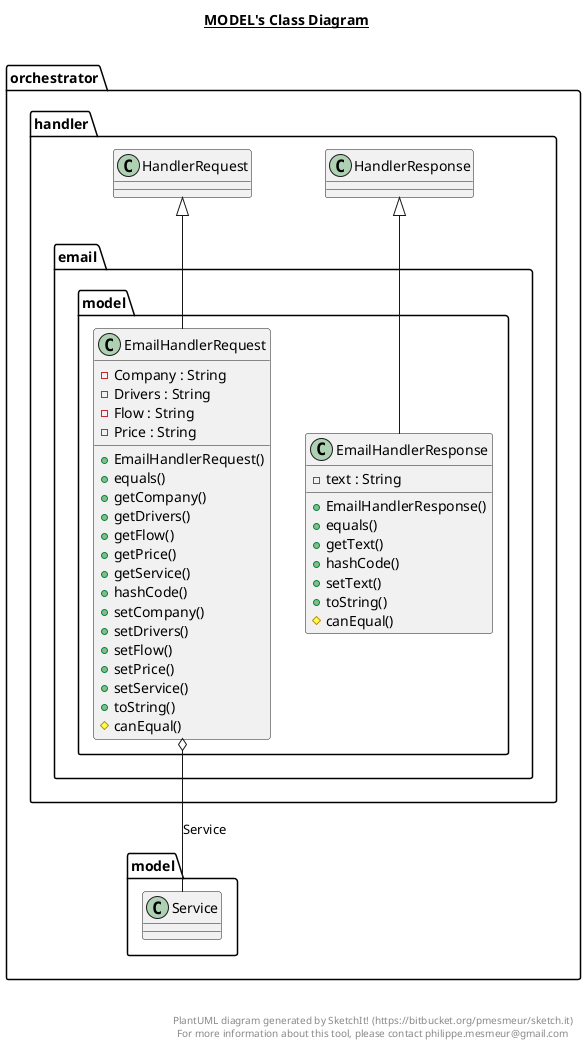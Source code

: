@startuml

title __MODEL's Class Diagram__\n

  namespace orchestrator {
    namespace handler {
      namespace email {
        namespace model {
          class orchestrator.handler.email.model.EmailHandlerRequest {
              - Company : String
              - Drivers : String
              - Flow : String
              - Price : String
              + EmailHandlerRequest()
              + equals()
              + getCompany()
              + getDrivers()
              + getFlow()
              + getPrice()
              + getService()
              + hashCode()
              + setCompany()
              + setDrivers()
              + setFlow()
              + setPrice()
              + setService()
              + toString()
              # canEqual()
          }
        }
      }
    }
  }
  

  namespace orchestrator {
    namespace handler {
      namespace email {
        namespace model {
          class orchestrator.handler.email.model.EmailHandlerResponse {
              - text : String
              + EmailHandlerResponse()
              + equals()
              + getText()
              + hashCode()
              + setText()
              + toString()
              # canEqual()
          }
        }
      }
    }
  }
  

  orchestrator.handler.email.model.EmailHandlerRequest -up-|> orchestrator.handler.HandlerRequest
  orchestrator.handler.email.model.EmailHandlerRequest o-- orchestrator.model.Service : Service
  orchestrator.handler.email.model.EmailHandlerResponse -up-|> orchestrator.handler.HandlerResponse


right footer


PlantUML diagram generated by SketchIt! (https://bitbucket.org/pmesmeur/sketch.it)
For more information about this tool, please contact philippe.mesmeur@gmail.com
endfooter

@enduml
